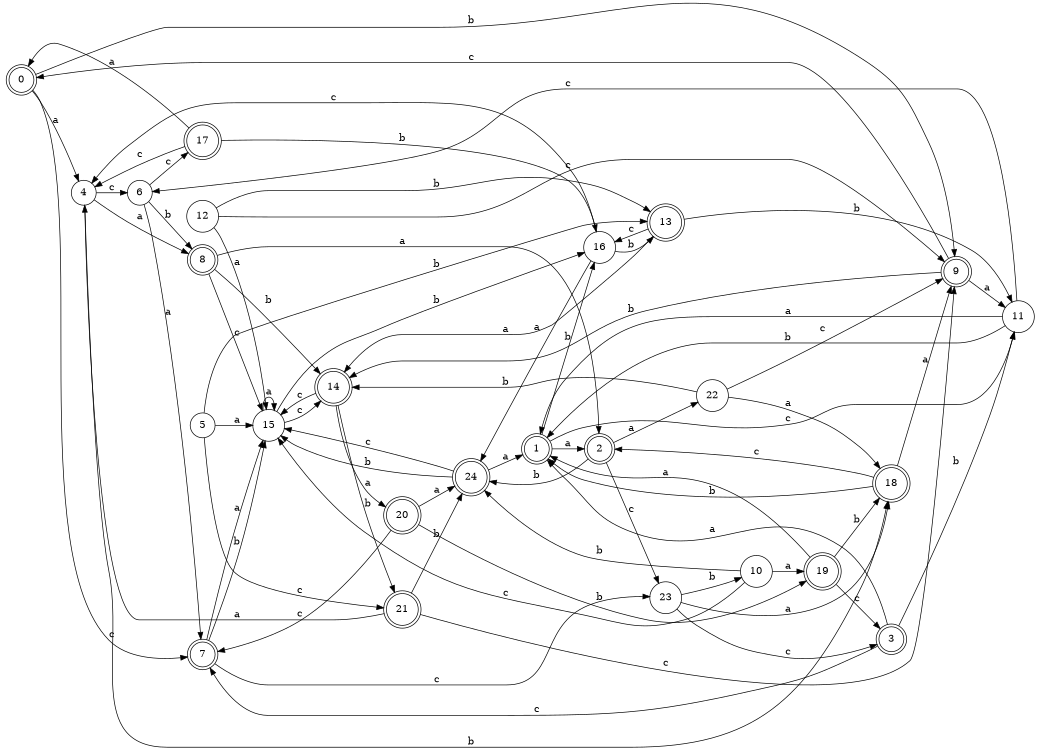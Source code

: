 digraph n20_8 {
__start0 [label="" shape="none"];

rankdir=LR;
size="8,5";

s0 [style="rounded,filled", color="black", fillcolor="white" shape="doublecircle", label="0"];
s1 [style="rounded,filled", color="black", fillcolor="white" shape="doublecircle", label="1"];
s2 [style="rounded,filled", color="black", fillcolor="white" shape="doublecircle", label="2"];
s3 [style="rounded,filled", color="black", fillcolor="white" shape="doublecircle", label="3"];
s4 [style="filled", color="black", fillcolor="white" shape="circle", label="4"];
s5 [style="filled", color="black", fillcolor="white" shape="circle", label="5"];
s6 [style="filled", color="black", fillcolor="white" shape="circle", label="6"];
s7 [style="rounded,filled", color="black", fillcolor="white" shape="doublecircle", label="7"];
s8 [style="rounded,filled", color="black", fillcolor="white" shape="doublecircle", label="8"];
s9 [style="rounded,filled", color="black", fillcolor="white" shape="doublecircle", label="9"];
s10 [style="filled", color="black", fillcolor="white" shape="circle", label="10"];
s11 [style="filled", color="black", fillcolor="white" shape="circle", label="11"];
s12 [style="filled", color="black", fillcolor="white" shape="circle", label="12"];
s13 [style="rounded,filled", color="black", fillcolor="white" shape="doublecircle", label="13"];
s14 [style="rounded,filled", color="black", fillcolor="white" shape="doublecircle", label="14"];
s15 [style="filled", color="black", fillcolor="white" shape="circle", label="15"];
s16 [style="filled", color="black", fillcolor="white" shape="circle", label="16"];
s17 [style="rounded,filled", color="black", fillcolor="white" shape="doublecircle", label="17"];
s18 [style="rounded,filled", color="black", fillcolor="white" shape="doublecircle", label="18"];
s19 [style="rounded,filled", color="black", fillcolor="white" shape="doublecircle", label="19"];
s20 [style="rounded,filled", color="black", fillcolor="white" shape="doublecircle", label="20"];
s21 [style="rounded,filled", color="black", fillcolor="white" shape="doublecircle", label="21"];
s22 [style="filled", color="black", fillcolor="white" shape="circle", label="22"];
s23 [style="filled", color="black", fillcolor="white" shape="circle", label="23"];
s24 [style="rounded,filled", color="black", fillcolor="white" shape="doublecircle", label="24"];
s0 -> s4 [label="a"];
s0 -> s9 [label="b"];
s0 -> s7 [label="c"];
s1 -> s2 [label="a"];
s1 -> s16 [label="b"];
s1 -> s11 [label="c"];
s2 -> s22 [label="a"];
s2 -> s24 [label="b"];
s2 -> s23 [label="c"];
s3 -> s1 [label="a"];
s3 -> s11 [label="b"];
s3 -> s7 [label="c"];
s4 -> s8 [label="a"];
s4 -> s18 [label="b"];
s4 -> s6 [label="c"];
s5 -> s15 [label="a"];
s5 -> s13 [label="b"];
s5 -> s21 [label="c"];
s6 -> s7 [label="a"];
s6 -> s8 [label="b"];
s6 -> s17 [label="c"];
s7 -> s15 [label="a"];
s7 -> s15 [label="b"];
s7 -> s23 [label="c"];
s8 -> s2 [label="a"];
s8 -> s14 [label="b"];
s8 -> s15 [label="c"];
s9 -> s11 [label="a"];
s9 -> s14 [label="b"];
s9 -> s0 [label="c"];
s10 -> s19 [label="a"];
s10 -> s24 [label="b"];
s10 -> s15 [label="c"];
s11 -> s1 [label="a"];
s11 -> s1 [label="b"];
s11 -> s6 [label="c"];
s12 -> s15 [label="a"];
s12 -> s13 [label="b"];
s12 -> s9 [label="c"];
s13 -> s14 [label="a"];
s13 -> s11 [label="b"];
s13 -> s16 [label="c"];
s14 -> s20 [label="a"];
s14 -> s21 [label="b"];
s14 -> s15 [label="c"];
s15 -> s15 [label="a"];
s15 -> s16 [label="b"];
s15 -> s14 [label="c"];
s16 -> s24 [label="a"];
s16 -> s13 [label="b"];
s16 -> s4 [label="c"];
s17 -> s0 [label="a"];
s17 -> s16 [label="b"];
s17 -> s4 [label="c"];
s18 -> s9 [label="a"];
s18 -> s1 [label="b"];
s18 -> s2 [label="c"];
s19 -> s1 [label="a"];
s19 -> s18 [label="b"];
s19 -> s3 [label="c"];
s20 -> s24 [label="a"];
s20 -> s19 [label="b"];
s20 -> s7 [label="c"];
s21 -> s4 [label="a"];
s21 -> s24 [label="b"];
s21 -> s9 [label="c"];
s22 -> s18 [label="a"];
s22 -> s14 [label="b"];
s22 -> s9 [label="c"];
s23 -> s18 [label="a"];
s23 -> s10 [label="b"];
s23 -> s3 [label="c"];
s24 -> s1 [label="a"];
s24 -> s15 [label="b"];
s24 -> s15 [label="c"];

}